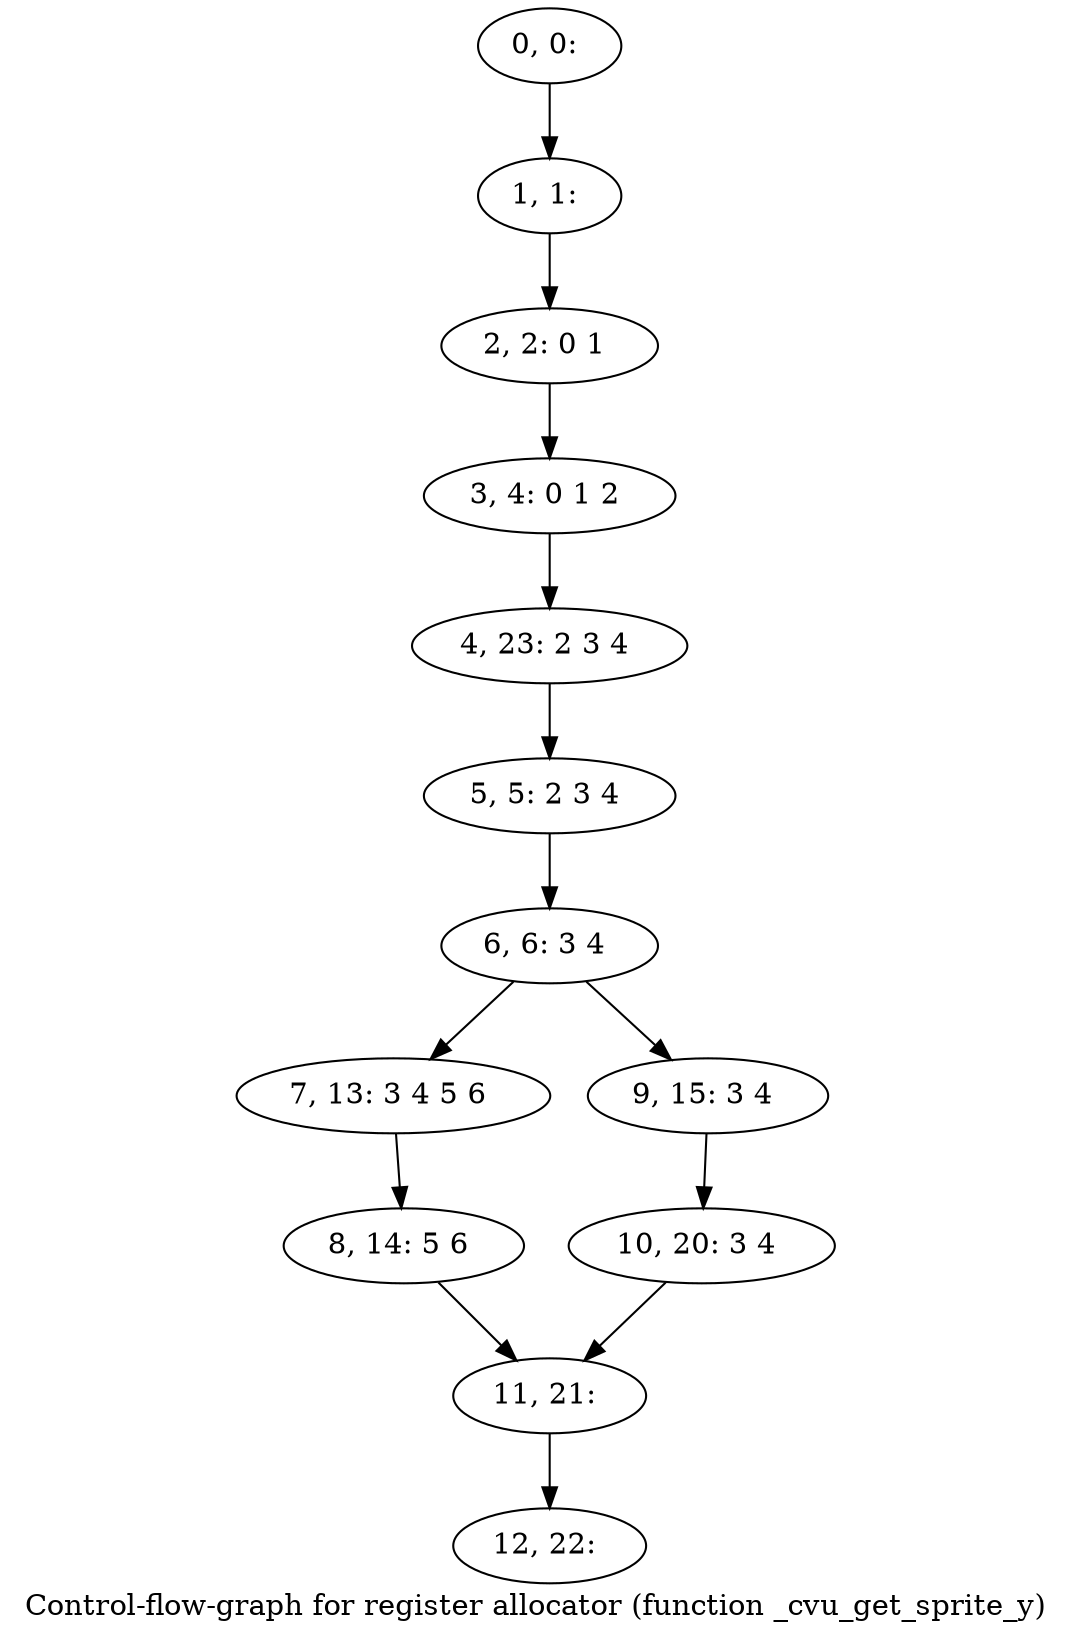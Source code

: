 digraph G {
graph [label="Control-flow-graph for register allocator (function _cvu_get_sprite_y)"]
0[label="0, 0: "];
1[label="1, 1: "];
2[label="2, 2: 0 1 "];
3[label="3, 4: 0 1 2 "];
4[label="4, 23: 2 3 4 "];
5[label="5, 5: 2 3 4 "];
6[label="6, 6: 3 4 "];
7[label="7, 13: 3 4 5 6 "];
8[label="8, 14: 5 6 "];
9[label="9, 15: 3 4 "];
10[label="10, 20: 3 4 "];
11[label="11, 21: "];
12[label="12, 22: "];
0->1 ;
1->2 ;
2->3 ;
3->4 ;
4->5 ;
5->6 ;
6->7 ;
6->9 ;
7->8 ;
8->11 ;
9->10 ;
10->11 ;
11->12 ;
}
